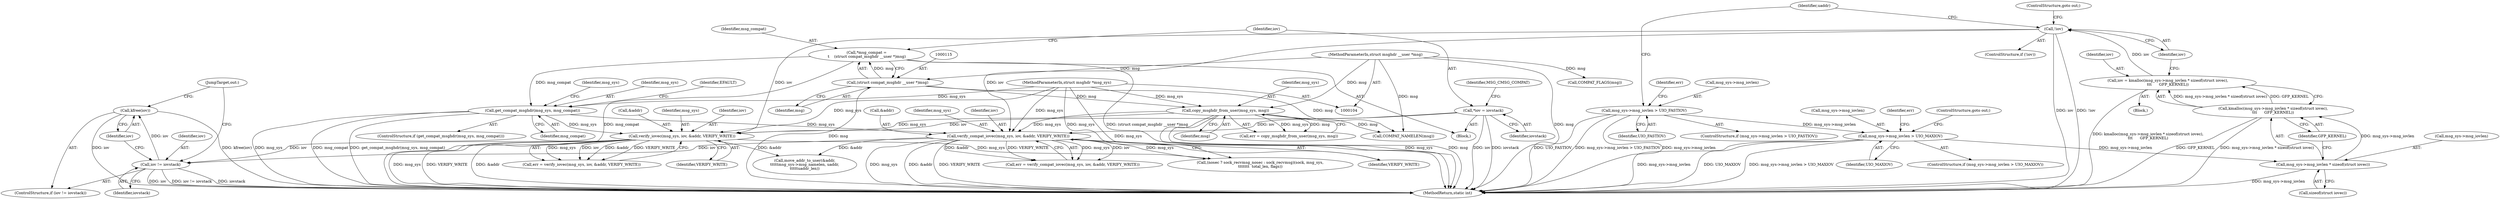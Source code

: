 digraph "0_linux_f3d3342602f8bcbf37d7c46641cb9bca7618eb1c_31@pointer" {
"1000352" [label="(Call,kfree(iov))"];
"1000349" [label="(Call,iov != iovstack)"];
"1000214" [label="(Call,verify_iovec(msg_sys, iov, &addr, VERIFY_WRITE))"];
"1000135" [label="(Call,get_compat_msghdr(msg_sys, msg_compat))"];
"1000107" [label="(MethodParameterIn,struct msghdr *msg_sys)"];
"1000112" [label="(Call,*msg_compat =\n\t    (struct compat_msghdr __user *)msg)"];
"1000114" [label="(Call,(struct compat_msghdr __user *)msg)"];
"1000106" [label="(MethodParameterIn,struct msghdr __user *msg)"];
"1000145" [label="(Call,copy_msghdr_from_user(msg_sys, msg))"];
"1000185" [label="(Call,!iov)"];
"1000174" [label="(Call,iov = kmalloc(msg_sys->msg_iovlen * sizeof(struct iovec),\n\t\t\t      GFP_KERNEL))"];
"1000176" [label="(Call,kmalloc(msg_sys->msg_iovlen * sizeof(struct iovec),\n\t\t\t      GFP_KERNEL))"];
"1000177" [label="(Call,msg_sys->msg_iovlen * sizeof(struct iovec))"];
"1000164" [label="(Call,msg_sys->msg_iovlen > UIO_MAXIOV)"];
"1000153" [label="(Call,msg_sys->msg_iovlen > UIO_FASTIOV)"];
"1000119" [label="(Call,*iov = iovstack)"];
"1000205" [label="(Call,verify_compat_iovec(msg_sys, iov, &addr, VERIFY_WRITE))"];
"1000175" [label="(Identifier,iov)"];
"1000157" [label="(Identifier,UIO_FASTIOV)"];
"1000354" [label="(JumpTarget,out:)"];
"1000154" [label="(Call,msg_sys->msg_iovlen)"];
"1000350" [label="(Identifier,iov)"];
"1000119" [label="(Call,*iov = iovstack)"];
"1000205" [label="(Call,verify_compat_iovec(msg_sys, iov, &addr, VERIFY_WRITE))"];
"1000282" [label="(Call,move_addr_to_user(&addr,\n\t\t\t\t\tmsg_sys->msg_namelen, uaddr,\n\t\t\t\t\tuaddr_len))"];
"1000140" [label="(Identifier,EFAULT)"];
"1000183" [label="(Identifier,GFP_KERNEL)"];
"1000353" [label="(Identifier,iov)"];
"1000110" [label="(Block,)"];
"1000348" [label="(ControlStructure,if (iov != iovstack))"];
"1000168" [label="(Identifier,UIO_MAXIOV)"];
"1000153" [label="(Call,msg_sys->msg_iovlen > UIO_FASTIOV)"];
"1000163" [label="(ControlStructure,if (msg_sys->msg_iovlen > UIO_MAXIOV))"];
"1000155" [label="(Identifier,msg_sys)"];
"1000186" [label="(Identifier,iov)"];
"1000136" [label="(Identifier,msg_sys)"];
"1000203" [label="(Call,err = verify_compat_iovec(msg_sys, iov, &addr, VERIFY_WRITE))"];
"1000135" [label="(Call,get_compat_msghdr(msg_sys, msg_compat))"];
"1000176" [label="(Call,kmalloc(msg_sys->msg_iovlen * sizeof(struct iovec),\n\t\t\t      GFP_KERNEL))"];
"1000177" [label="(Call,msg_sys->msg_iovlen * sizeof(struct iovec))"];
"1000113" [label="(Identifier,msg_compat)"];
"1000206" [label="(Identifier,msg_sys)"];
"1000216" [label="(Identifier,iov)"];
"1000164" [label="(Call,msg_sys->msg_iovlen > UIO_MAXIOV)"];
"1000351" [label="(Identifier,iovstack)"];
"1000219" [label="(Identifier,VERIFY_WRITE)"];
"1000147" [label="(Identifier,msg)"];
"1000160" [label="(Identifier,err)"];
"1000349" [label="(Call,iov != iovstack)"];
"1000174" [label="(Call,iov = kmalloc(msg_sys->msg_iovlen * sizeof(struct iovec),\n\t\t\t      GFP_KERNEL))"];
"1000357" [label="(MethodReturn,static int)"];
"1000169" [label="(ControlStructure,goto out;)"];
"1000106" [label="(MethodParameterIn,struct msghdr __user *msg)"];
"1000185" [label="(Call,!iov)"];
"1000112" [label="(Call,*msg_compat =\n\t    (struct compat_msghdr __user *)msg)"];
"1000165" [label="(Call,msg_sys->msg_iovlen)"];
"1000131" [label="(Identifier,MSG_CMSG_COMPAT)"];
"1000107" [label="(MethodParameterIn,struct msghdr *msg_sys)"];
"1000134" [label="(ControlStructure,if (get_compat_msghdr(msg_sys, msg_compat)))"];
"1000197" [label="(Call,COMPAT_NAMELEN(msg))"];
"1000145" [label="(Call,copy_msghdr_from_user(msg_sys, msg))"];
"1000184" [label="(ControlStructure,if (!iov))"];
"1000187" [label="(ControlStructure,goto out;)"];
"1000189" [label="(Identifier,uaddr)"];
"1000152" [label="(ControlStructure,if (msg_sys->msg_iovlen > UIO_FASTIOV))"];
"1000207" [label="(Identifier,iov)"];
"1000303" [label="(Call,COMPAT_FLAGS(msg))"];
"1000178" [label="(Call,msg_sys->msg_iovlen)"];
"1000158" [label="(Block,)"];
"1000116" [label="(Identifier,msg)"];
"1000212" [label="(Call,err = verify_iovec(msg_sys, iov, &addr, VERIFY_WRITE))"];
"1000214" [label="(Call,verify_iovec(msg_sys, iov, &addr, VERIFY_WRITE))"];
"1000120" [label="(Identifier,iov)"];
"1000137" [label="(Identifier,msg_compat)"];
"1000217" [label="(Call,&addr)"];
"1000114" [label="(Call,(struct compat_msghdr __user *)msg)"];
"1000146" [label="(Identifier,msg_sys)"];
"1000171" [label="(Identifier,err)"];
"1000352" [label="(Call,kfree(iov))"];
"1000143" [label="(Call,err = copy_msghdr_from_user(msg_sys, msg))"];
"1000181" [label="(Call,sizeof(struct iovec))"];
"1000121" [label="(Identifier,iovstack)"];
"1000208" [label="(Call,&addr)"];
"1000262" [label="(Call,(nosec ? sock_recvmsg_nosec : sock_recvmsg)(sock, msg_sys,\n\t\t\t\t\t\t\t  total_len, flags))"];
"1000210" [label="(Identifier,VERIFY_WRITE)"];
"1000215" [label="(Identifier,msg_sys)"];
"1000352" -> "1000348"  [label="AST: "];
"1000352" -> "1000353"  [label="CFG: "];
"1000353" -> "1000352"  [label="AST: "];
"1000354" -> "1000352"  [label="CFG: "];
"1000352" -> "1000357"  [label="DDG: iov"];
"1000352" -> "1000357"  [label="DDG: kfree(iov)"];
"1000349" -> "1000352"  [label="DDG: iov"];
"1000349" -> "1000348"  [label="AST: "];
"1000349" -> "1000351"  [label="CFG: "];
"1000350" -> "1000349"  [label="AST: "];
"1000351" -> "1000349"  [label="AST: "];
"1000353" -> "1000349"  [label="CFG: "];
"1000354" -> "1000349"  [label="CFG: "];
"1000349" -> "1000357"  [label="DDG: iov != iovstack"];
"1000349" -> "1000357"  [label="DDG: iovstack"];
"1000349" -> "1000357"  [label="DDG: iov"];
"1000214" -> "1000349"  [label="DDG: iov"];
"1000205" -> "1000349"  [label="DDG: iov"];
"1000214" -> "1000212"  [label="AST: "];
"1000214" -> "1000219"  [label="CFG: "];
"1000215" -> "1000214"  [label="AST: "];
"1000216" -> "1000214"  [label="AST: "];
"1000217" -> "1000214"  [label="AST: "];
"1000219" -> "1000214"  [label="AST: "];
"1000212" -> "1000214"  [label="CFG: "];
"1000214" -> "1000357"  [label="DDG: VERIFY_WRITE"];
"1000214" -> "1000357"  [label="DDG: &addr"];
"1000214" -> "1000357"  [label="DDG: msg_sys"];
"1000214" -> "1000212"  [label="DDG: msg_sys"];
"1000214" -> "1000212"  [label="DDG: iov"];
"1000214" -> "1000212"  [label="DDG: &addr"];
"1000214" -> "1000212"  [label="DDG: VERIFY_WRITE"];
"1000135" -> "1000214"  [label="DDG: msg_sys"];
"1000145" -> "1000214"  [label="DDG: msg_sys"];
"1000107" -> "1000214"  [label="DDG: msg_sys"];
"1000185" -> "1000214"  [label="DDG: iov"];
"1000119" -> "1000214"  [label="DDG: iov"];
"1000214" -> "1000262"  [label="DDG: msg_sys"];
"1000214" -> "1000282"  [label="DDG: &addr"];
"1000135" -> "1000134"  [label="AST: "];
"1000135" -> "1000137"  [label="CFG: "];
"1000136" -> "1000135"  [label="AST: "];
"1000137" -> "1000135"  [label="AST: "];
"1000140" -> "1000135"  [label="CFG: "];
"1000155" -> "1000135"  [label="CFG: "];
"1000135" -> "1000357"  [label="DDG: get_compat_msghdr(msg_sys, msg_compat)"];
"1000135" -> "1000357"  [label="DDG: msg_sys"];
"1000135" -> "1000357"  [label="DDG: msg_compat"];
"1000107" -> "1000135"  [label="DDG: msg_sys"];
"1000112" -> "1000135"  [label="DDG: msg_compat"];
"1000135" -> "1000205"  [label="DDG: msg_sys"];
"1000107" -> "1000104"  [label="AST: "];
"1000107" -> "1000357"  [label="DDG: msg_sys"];
"1000107" -> "1000145"  [label="DDG: msg_sys"];
"1000107" -> "1000205"  [label="DDG: msg_sys"];
"1000107" -> "1000262"  [label="DDG: msg_sys"];
"1000112" -> "1000110"  [label="AST: "];
"1000112" -> "1000114"  [label="CFG: "];
"1000113" -> "1000112"  [label="AST: "];
"1000114" -> "1000112"  [label="AST: "];
"1000120" -> "1000112"  [label="CFG: "];
"1000112" -> "1000357"  [label="DDG: (struct compat_msghdr __user *)msg"];
"1000112" -> "1000357"  [label="DDG: msg_compat"];
"1000114" -> "1000112"  [label="DDG: msg"];
"1000114" -> "1000116"  [label="CFG: "];
"1000115" -> "1000114"  [label="AST: "];
"1000116" -> "1000114"  [label="AST: "];
"1000114" -> "1000357"  [label="DDG: msg"];
"1000106" -> "1000114"  [label="DDG: msg"];
"1000114" -> "1000145"  [label="DDG: msg"];
"1000114" -> "1000197"  [label="DDG: msg"];
"1000106" -> "1000104"  [label="AST: "];
"1000106" -> "1000357"  [label="DDG: msg"];
"1000106" -> "1000145"  [label="DDG: msg"];
"1000106" -> "1000197"  [label="DDG: msg"];
"1000106" -> "1000303"  [label="DDG: msg"];
"1000145" -> "1000143"  [label="AST: "];
"1000145" -> "1000147"  [label="CFG: "];
"1000146" -> "1000145"  [label="AST: "];
"1000147" -> "1000145"  [label="AST: "];
"1000143" -> "1000145"  [label="CFG: "];
"1000145" -> "1000357"  [label="DDG: msg_sys"];
"1000145" -> "1000357"  [label="DDG: msg"];
"1000145" -> "1000143"  [label="DDG: msg_sys"];
"1000145" -> "1000143"  [label="DDG: msg"];
"1000145" -> "1000197"  [label="DDG: msg"];
"1000145" -> "1000205"  [label="DDG: msg_sys"];
"1000185" -> "1000184"  [label="AST: "];
"1000185" -> "1000186"  [label="CFG: "];
"1000186" -> "1000185"  [label="AST: "];
"1000187" -> "1000185"  [label="CFG: "];
"1000189" -> "1000185"  [label="CFG: "];
"1000185" -> "1000357"  [label="DDG: iov"];
"1000185" -> "1000357"  [label="DDG: !iov"];
"1000174" -> "1000185"  [label="DDG: iov"];
"1000185" -> "1000205"  [label="DDG: iov"];
"1000174" -> "1000158"  [label="AST: "];
"1000174" -> "1000176"  [label="CFG: "];
"1000175" -> "1000174"  [label="AST: "];
"1000176" -> "1000174"  [label="AST: "];
"1000186" -> "1000174"  [label="CFG: "];
"1000174" -> "1000357"  [label="DDG: kmalloc(msg_sys->msg_iovlen * sizeof(struct iovec),\n\t\t\t      GFP_KERNEL)"];
"1000176" -> "1000174"  [label="DDG: msg_sys->msg_iovlen * sizeof(struct iovec)"];
"1000176" -> "1000174"  [label="DDG: GFP_KERNEL"];
"1000176" -> "1000183"  [label="CFG: "];
"1000177" -> "1000176"  [label="AST: "];
"1000183" -> "1000176"  [label="AST: "];
"1000176" -> "1000357"  [label="DDG: msg_sys->msg_iovlen * sizeof(struct iovec)"];
"1000176" -> "1000357"  [label="DDG: GFP_KERNEL"];
"1000177" -> "1000176"  [label="DDG: msg_sys->msg_iovlen"];
"1000177" -> "1000181"  [label="CFG: "];
"1000178" -> "1000177"  [label="AST: "];
"1000181" -> "1000177"  [label="AST: "];
"1000183" -> "1000177"  [label="CFG: "];
"1000177" -> "1000357"  [label="DDG: msg_sys->msg_iovlen"];
"1000164" -> "1000177"  [label="DDG: msg_sys->msg_iovlen"];
"1000164" -> "1000163"  [label="AST: "];
"1000164" -> "1000168"  [label="CFG: "];
"1000165" -> "1000164"  [label="AST: "];
"1000168" -> "1000164"  [label="AST: "];
"1000169" -> "1000164"  [label="CFG: "];
"1000171" -> "1000164"  [label="CFG: "];
"1000164" -> "1000357"  [label="DDG: UIO_MAXIOV"];
"1000164" -> "1000357"  [label="DDG: msg_sys->msg_iovlen > UIO_MAXIOV"];
"1000164" -> "1000357"  [label="DDG: msg_sys->msg_iovlen"];
"1000153" -> "1000164"  [label="DDG: msg_sys->msg_iovlen"];
"1000153" -> "1000152"  [label="AST: "];
"1000153" -> "1000157"  [label="CFG: "];
"1000154" -> "1000153"  [label="AST: "];
"1000157" -> "1000153"  [label="AST: "];
"1000160" -> "1000153"  [label="CFG: "];
"1000189" -> "1000153"  [label="CFG: "];
"1000153" -> "1000357"  [label="DDG: UIO_FASTIOV"];
"1000153" -> "1000357"  [label="DDG: msg_sys->msg_iovlen > UIO_FASTIOV"];
"1000153" -> "1000357"  [label="DDG: msg_sys->msg_iovlen"];
"1000119" -> "1000110"  [label="AST: "];
"1000119" -> "1000121"  [label="CFG: "];
"1000120" -> "1000119"  [label="AST: "];
"1000121" -> "1000119"  [label="AST: "];
"1000131" -> "1000119"  [label="CFG: "];
"1000119" -> "1000357"  [label="DDG: iovstack"];
"1000119" -> "1000357"  [label="DDG: iov"];
"1000119" -> "1000205"  [label="DDG: iov"];
"1000205" -> "1000203"  [label="AST: "];
"1000205" -> "1000210"  [label="CFG: "];
"1000206" -> "1000205"  [label="AST: "];
"1000207" -> "1000205"  [label="AST: "];
"1000208" -> "1000205"  [label="AST: "];
"1000210" -> "1000205"  [label="AST: "];
"1000203" -> "1000205"  [label="CFG: "];
"1000205" -> "1000357"  [label="DDG: VERIFY_WRITE"];
"1000205" -> "1000357"  [label="DDG: msg_sys"];
"1000205" -> "1000357"  [label="DDG: &addr"];
"1000205" -> "1000203"  [label="DDG: msg_sys"];
"1000205" -> "1000203"  [label="DDG: iov"];
"1000205" -> "1000203"  [label="DDG: &addr"];
"1000205" -> "1000203"  [label="DDG: VERIFY_WRITE"];
"1000205" -> "1000262"  [label="DDG: msg_sys"];
"1000205" -> "1000282"  [label="DDG: &addr"];
}
